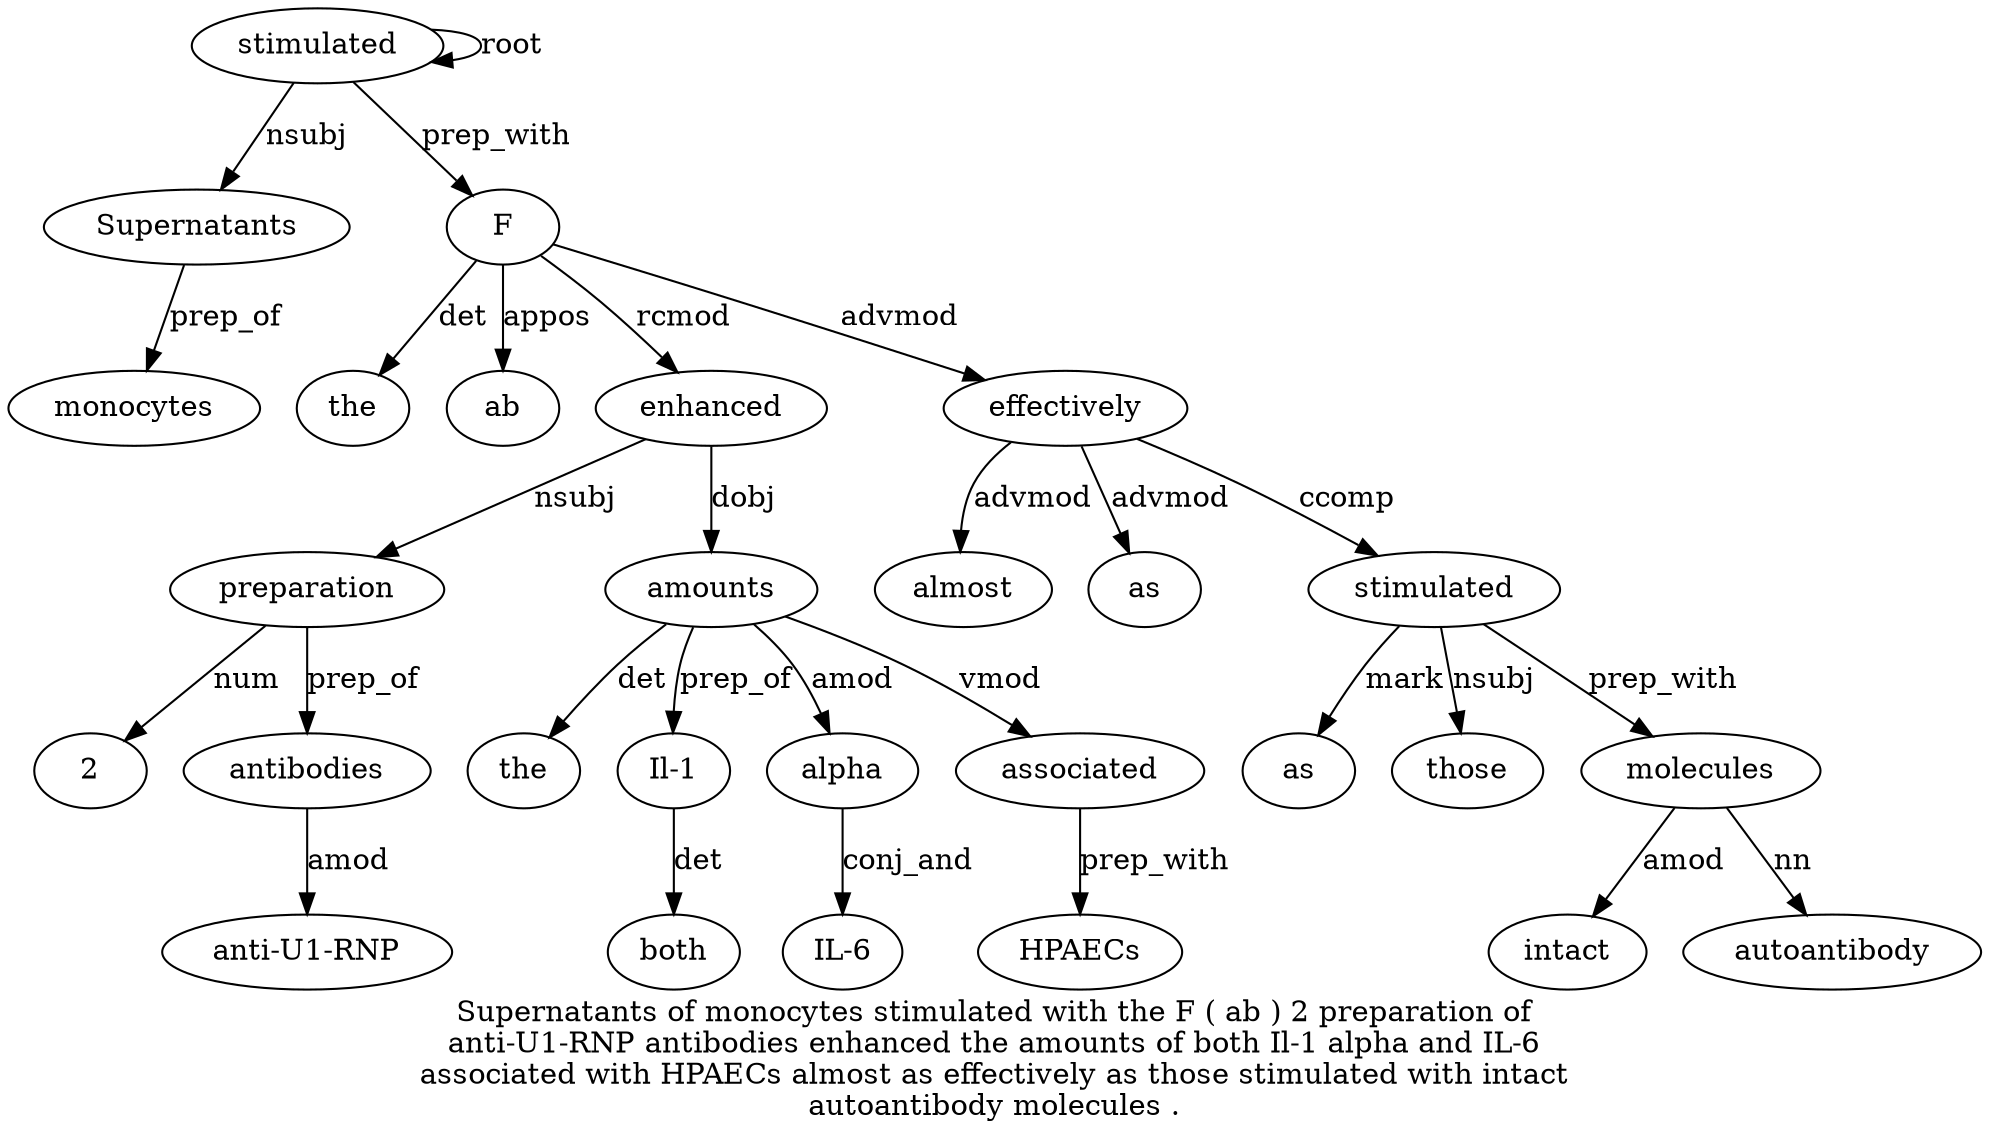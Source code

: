 digraph "Supernatants of monocytes stimulated with the F ( ab ) 2 preparation of anti-U1-RNP antibodies enhanced the amounts of both Il-1 alpha and IL-6 associated with HPAECs almost as effectively as those stimulated with intact autoantibody molecules ." {
label="Supernatants of monocytes stimulated with the F ( ab ) 2 preparation of
anti-U1-RNP antibodies enhanced the amounts of both Il-1 alpha and IL-6
associated with HPAECs almost as effectively as those stimulated with intact
autoantibody molecules .";
stimulated4 [style=filled, fillcolor=white, label=stimulated];
Supernatants1 [style=filled, fillcolor=white, label=Supernatants];
stimulated4 -> Supernatants1  [label=nsubj];
monocytes3 [style=filled, fillcolor=white, label=monocytes];
Supernatants1 -> monocytes3  [label=prep_of];
stimulated4 -> stimulated4  [label=root];
F7 [style=filled, fillcolor=white, label=F];
the6 [style=filled, fillcolor=white, label=the];
F7 -> the6  [label=det];
stimulated4 -> F7  [label=prep_with];
ab9 [style=filled, fillcolor=white, label=ab];
F7 -> ab9  [label=appos];
preparation12 [style=filled, fillcolor=white, label=preparation];
211 [style=filled, fillcolor=white, label=2];
preparation12 -> 211  [label=num];
enhanced16 [style=filled, fillcolor=white, label=enhanced];
enhanced16 -> preparation12  [label=nsubj];
antibodies15 [style=filled, fillcolor=white, label=antibodies];
"anti-U1-RNP4" [style=filled, fillcolor=white, label="anti-U1-RNP"];
antibodies15 -> "anti-U1-RNP4"  [label=amod];
preparation12 -> antibodies15  [label=prep_of];
F7 -> enhanced16  [label=rcmod];
amounts18 [style=filled, fillcolor=white, label=amounts];
the17 [style=filled, fillcolor=white, label=the];
amounts18 -> the17  [label=det];
enhanced16 -> amounts18  [label=dobj];
"Il-12" [style=filled, fillcolor=white, label="Il-1"];
both20 [style=filled, fillcolor=white, label=both];
"Il-12" -> both20  [label=det];
amounts18 -> "Il-12"  [label=prep_of];
alpha22 [style=filled, fillcolor=white, label=alpha];
amounts18 -> alpha22  [label=amod];
"IL-624" [style=filled, fillcolor=white, label="IL-6"];
alpha22 -> "IL-624"  [label=conj_and];
associated25 [style=filled, fillcolor=white, label=associated];
amounts18 -> associated25  [label=vmod];
HPAECs27 [style=filled, fillcolor=white, label=HPAECs];
associated25 -> HPAECs27  [label=prep_with];
effectively30 [style=filled, fillcolor=white, label=effectively];
almost28 [style=filled, fillcolor=white, label=almost];
effectively30 -> almost28  [label=advmod];
as29 [style=filled, fillcolor=white, label=as];
effectively30 -> as29  [label=advmod];
F7 -> effectively30  [label=advmod];
stimulated33 [style=filled, fillcolor=white, label=stimulated];
as31 [style=filled, fillcolor=white, label=as];
stimulated33 -> as31  [label=mark];
those32 [style=filled, fillcolor=white, label=those];
stimulated33 -> those32  [label=nsubj];
effectively30 -> stimulated33  [label=ccomp];
molecules37 [style=filled, fillcolor=white, label=molecules];
intact35 [style=filled, fillcolor=white, label=intact];
molecules37 -> intact35  [label=amod];
autoantibody36 [style=filled, fillcolor=white, label=autoantibody];
molecules37 -> autoantibody36  [label=nn];
stimulated33 -> molecules37  [label=prep_with];
}

